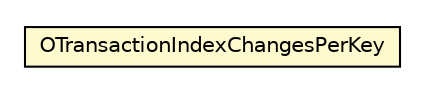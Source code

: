 #!/usr/local/bin/dot
#
# Class diagram 
# Generated by UMLGraph version R5_6-24-gf6e263 (http://www.umlgraph.org/)
#

digraph G {
	edge [fontname="Helvetica",fontsize=10,labelfontname="Helvetica",labelfontsize=10];
	node [fontname="Helvetica",fontsize=10,shape=plaintext];
	nodesep=0.25;
	ranksep=0.5;
	// com.orientechnologies.orient.core.tx.OTransactionIndexChangesPerKey
	c7232526 [label=<<table title="com.orientechnologies.orient.core.tx.OTransactionIndexChangesPerKey" border="0" cellborder="1" cellspacing="0" cellpadding="2" port="p" bgcolor="lemonChiffon" href="./OTransactionIndexChangesPerKey.html">
		<tr><td><table border="0" cellspacing="0" cellpadding="1">
<tr><td align="center" balign="center"> OTransactionIndexChangesPerKey </td></tr>
		</table></td></tr>
		</table>>, URL="./OTransactionIndexChangesPerKey.html", fontname="Helvetica", fontcolor="black", fontsize=10.0];
}

